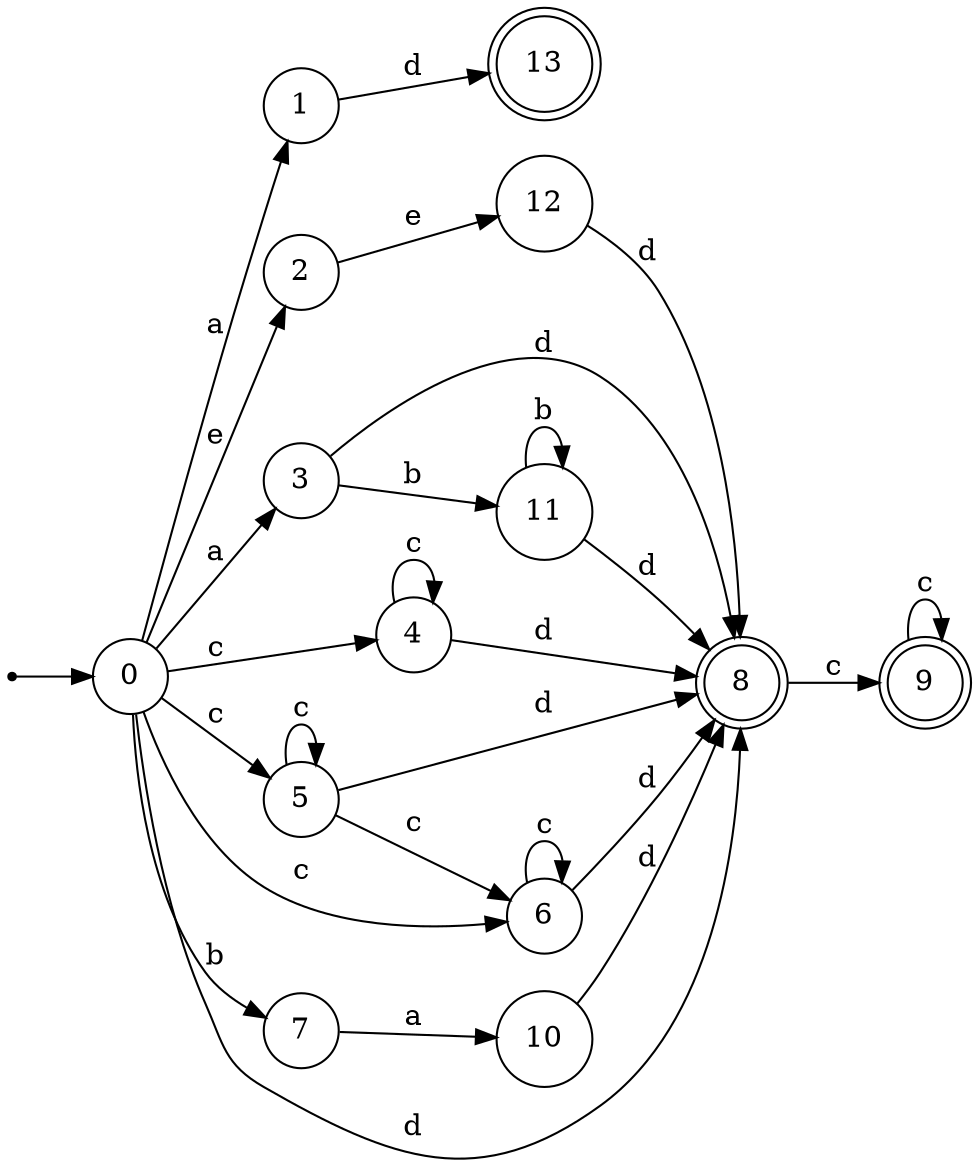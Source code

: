 digraph finite_state_machine {
rankdir=LR;
size="20,20";
node [shape = point]; "dummy0"
node [shape = circle]; "0";
"dummy0" -> "0";
node [shape = circle]; "1";
node [shape = circle]; "2";
node [shape = circle]; "3";
node [shape = circle]; "4";
node [shape = circle]; "5";
node [shape = circle]; "6";
node [shape = circle]; "7";
node [shape = doublecircle]; "8";node [shape = doublecircle]; "9";node [shape = circle]; "10";
node [shape = circle]; "11";
node [shape = circle]; "12";
node [shape = doublecircle]; "13";"0" -> "1" [label = "a"];
 "0" -> "3" [label = "a"];
 "0" -> "2" [label = "e"];
 "0" -> "4" [label = "c"];
 "0" -> "5" [label = "c"];
 "0" -> "6" [label = "c"];
 "0" -> "7" [label = "b"];
 "0" -> "8" [label = "d"];
 "8" -> "9" [label = "c"];
 "9" -> "9" [label = "c"];
 "7" -> "10" [label = "a"];
 "10" -> "8" [label = "d"];
 "6" -> "6" [label = "c"];
 "6" -> "8" [label = "d"];
 "5" -> "5" [label = "c"];
 "5" -> "6" [label = "c"];
 "5" -> "8" [label = "d"];
 "4" -> "4" [label = "c"];
 "4" -> "8" [label = "d"];
 "3" -> "11" [label = "b"];
 "3" -> "8" [label = "d"];
 "11" -> "11" [label = "b"];
 "11" -> "8" [label = "d"];
 "2" -> "12" [label = "e"];
 "12" -> "8" [label = "d"];
 "1" -> "13" [label = "d"];
 }

